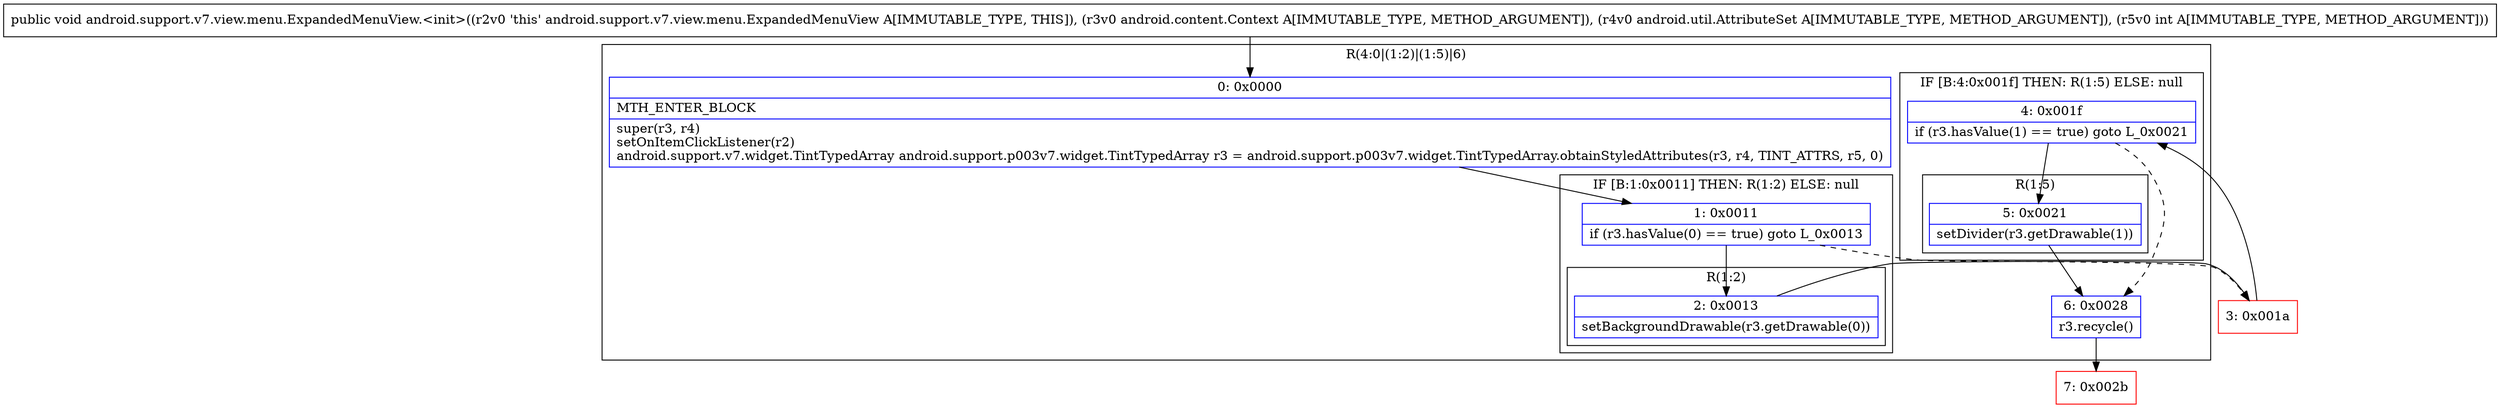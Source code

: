 digraph "CFG forandroid.support.v7.view.menu.ExpandedMenuView.\<init\>(Landroid\/content\/Context;Landroid\/util\/AttributeSet;I)V" {
subgraph cluster_Region_1648511795 {
label = "R(4:0|(1:2)|(1:5)|6)";
node [shape=record,color=blue];
Node_0 [shape=record,label="{0\:\ 0x0000|MTH_ENTER_BLOCK\l|super(r3, r4)\lsetOnItemClickListener(r2)\landroid.support.v7.widget.TintTypedArray android.support.p003v7.widget.TintTypedArray r3 = android.support.p003v7.widget.TintTypedArray.obtainStyledAttributes(r3, r4, TINT_ATTRS, r5, 0)\l}"];
subgraph cluster_IfRegion_65046982 {
label = "IF [B:1:0x0011] THEN: R(1:2) ELSE: null";
node [shape=record,color=blue];
Node_1 [shape=record,label="{1\:\ 0x0011|if (r3.hasValue(0) == true) goto L_0x0013\l}"];
subgraph cluster_Region_2014646723 {
label = "R(1:2)";
node [shape=record,color=blue];
Node_2 [shape=record,label="{2\:\ 0x0013|setBackgroundDrawable(r3.getDrawable(0))\l}"];
}
}
subgraph cluster_IfRegion_1080121995 {
label = "IF [B:4:0x001f] THEN: R(1:5) ELSE: null";
node [shape=record,color=blue];
Node_4 [shape=record,label="{4\:\ 0x001f|if (r3.hasValue(1) == true) goto L_0x0021\l}"];
subgraph cluster_Region_805997159 {
label = "R(1:5)";
node [shape=record,color=blue];
Node_5 [shape=record,label="{5\:\ 0x0021|setDivider(r3.getDrawable(1))\l}"];
}
}
Node_6 [shape=record,label="{6\:\ 0x0028|r3.recycle()\l}"];
}
Node_3 [shape=record,color=red,label="{3\:\ 0x001a}"];
Node_7 [shape=record,color=red,label="{7\:\ 0x002b}"];
MethodNode[shape=record,label="{public void android.support.v7.view.menu.ExpandedMenuView.\<init\>((r2v0 'this' android.support.v7.view.menu.ExpandedMenuView A[IMMUTABLE_TYPE, THIS]), (r3v0 android.content.Context A[IMMUTABLE_TYPE, METHOD_ARGUMENT]), (r4v0 android.util.AttributeSet A[IMMUTABLE_TYPE, METHOD_ARGUMENT]), (r5v0 int A[IMMUTABLE_TYPE, METHOD_ARGUMENT])) }"];
MethodNode -> Node_0;
Node_0 -> Node_1;
Node_1 -> Node_2;
Node_1 -> Node_3[style=dashed];
Node_2 -> Node_3;
Node_4 -> Node_5;
Node_4 -> Node_6[style=dashed];
Node_5 -> Node_6;
Node_6 -> Node_7;
Node_3 -> Node_4;
}

